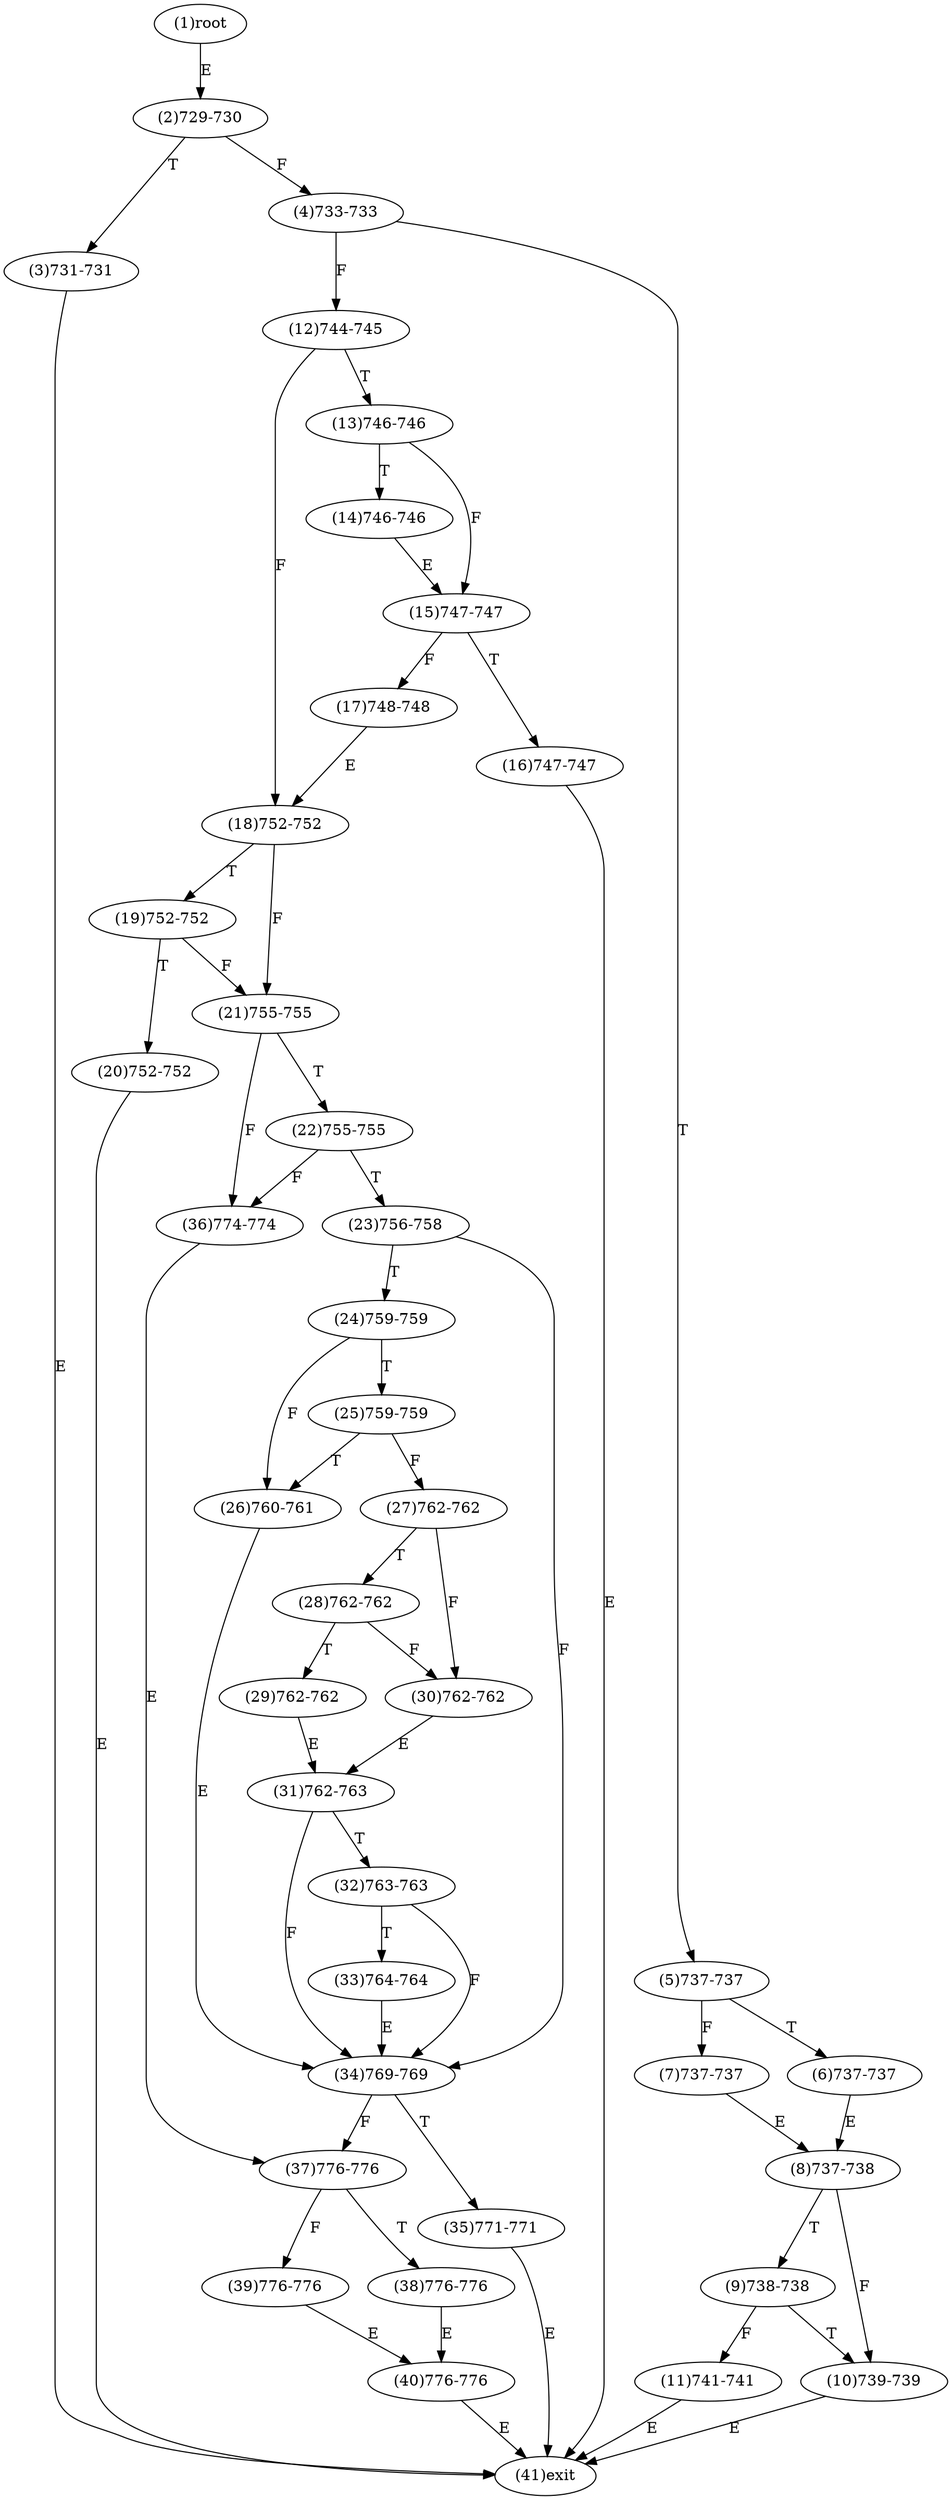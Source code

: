 digraph "" { 
1[ label="(1)root"];
2[ label="(2)729-730"];
3[ label="(3)731-731"];
4[ label="(4)733-733"];
5[ label="(5)737-737"];
6[ label="(6)737-737"];
7[ label="(7)737-737"];
8[ label="(8)737-738"];
9[ label="(9)738-738"];
10[ label="(10)739-739"];
11[ label="(11)741-741"];
12[ label="(12)744-745"];
13[ label="(13)746-746"];
14[ label="(14)746-746"];
15[ label="(15)747-747"];
17[ label="(17)748-748"];
16[ label="(16)747-747"];
19[ label="(19)752-752"];
18[ label="(18)752-752"];
21[ label="(21)755-755"];
20[ label="(20)752-752"];
23[ label="(23)756-758"];
22[ label="(22)755-755"];
25[ label="(25)759-759"];
24[ label="(24)759-759"];
27[ label="(27)762-762"];
26[ label="(26)760-761"];
29[ label="(29)762-762"];
28[ label="(28)762-762"];
31[ label="(31)762-763"];
30[ label="(30)762-762"];
34[ label="(34)769-769"];
35[ label="(35)771-771"];
32[ label="(32)763-763"];
33[ label="(33)764-764"];
38[ label="(38)776-776"];
39[ label="(39)776-776"];
36[ label="(36)774-774"];
37[ label="(37)776-776"];
40[ label="(40)776-776"];
41[ label="(41)exit"];
1->2[ label="E"];
2->4[ label="F"];
2->3[ label="T"];
3->41[ label="E"];
4->12[ label="F"];
4->5[ label="T"];
5->7[ label="F"];
5->6[ label="T"];
6->8[ label="E"];
7->8[ label="E"];
8->10[ label="F"];
8->9[ label="T"];
9->11[ label="F"];
9->10[ label="T"];
10->41[ label="E"];
11->41[ label="E"];
12->18[ label="F"];
12->13[ label="T"];
13->15[ label="F"];
13->14[ label="T"];
14->15[ label="E"];
15->17[ label="F"];
15->16[ label="T"];
16->41[ label="E"];
17->18[ label="E"];
18->21[ label="F"];
18->19[ label="T"];
19->21[ label="F"];
19->20[ label="T"];
20->41[ label="E"];
21->36[ label="F"];
21->22[ label="T"];
22->36[ label="F"];
22->23[ label="T"];
23->34[ label="F"];
23->24[ label="T"];
24->26[ label="F"];
24->25[ label="T"];
25->27[ label="F"];
25->26[ label="T"];
26->34[ label="E"];
27->30[ label="F"];
27->28[ label="T"];
28->30[ label="F"];
28->29[ label="T"];
29->31[ label="E"];
30->31[ label="E"];
31->34[ label="F"];
31->32[ label="T"];
32->34[ label="F"];
32->33[ label="T"];
33->34[ label="E"];
34->37[ label="F"];
34->35[ label="T"];
35->41[ label="E"];
36->37[ label="E"];
37->39[ label="F"];
37->38[ label="T"];
38->40[ label="E"];
39->40[ label="E"];
40->41[ label="E"];
}